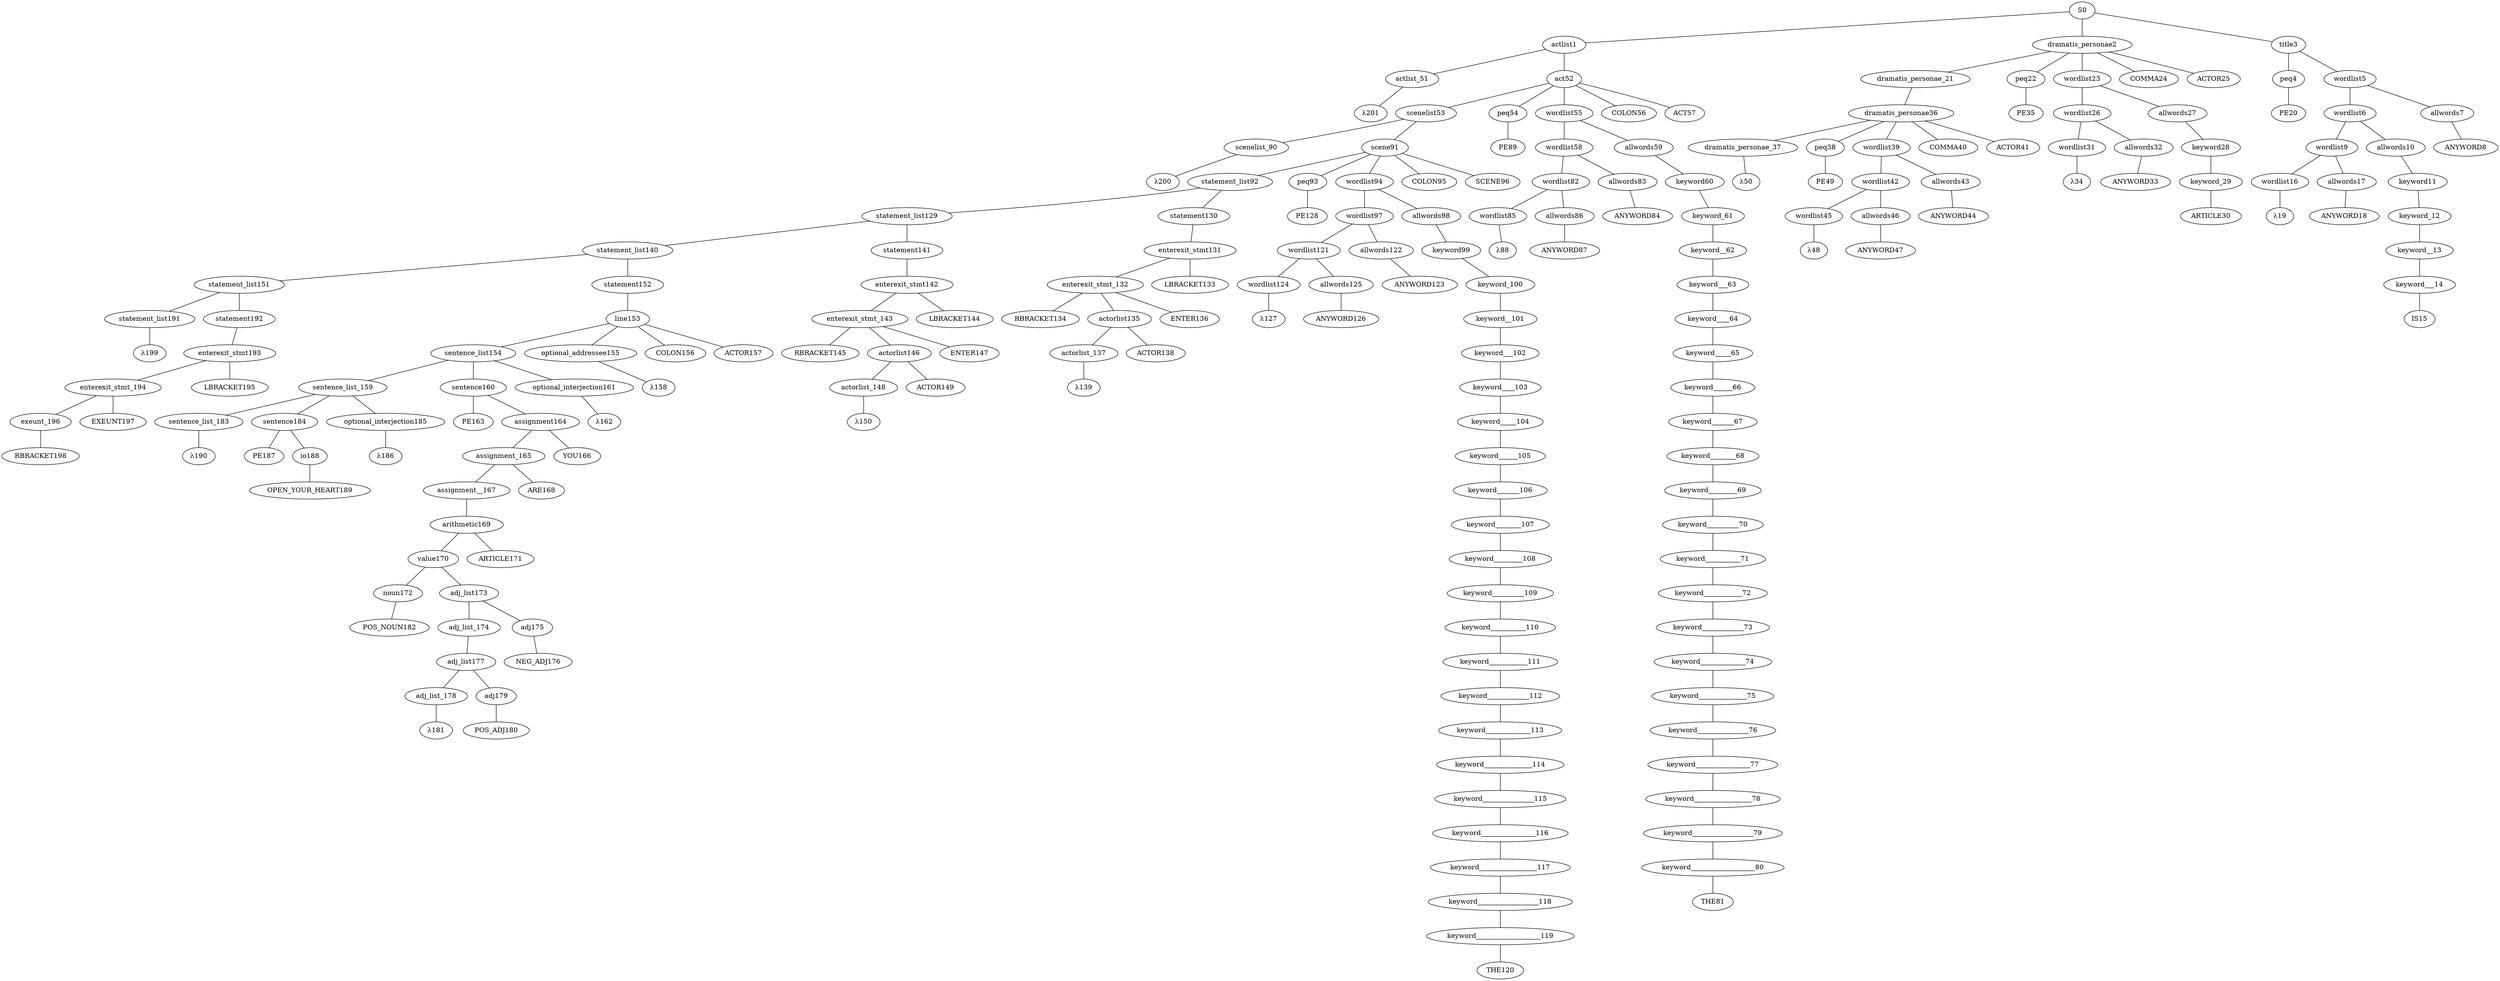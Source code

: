 strict graph {
	S0 -- actlist1
	S0 -- dramatis_personae2
	S0 -- title3

	title3 -- peq4
	title3 -- wordlist5

	wordlist5 -- wordlist6
	wordlist5 -- allwords7

	allwords7 -- ANYWORD8


	wordlist6 -- wordlist9
	wordlist6 -- allwords10

	allwords10 -- keyword11

	keyword11 -- keyword_12

	keyword_12 -- keyword__13

	keyword__13 -- keyword___14

	keyword___14 -- IS15


	wordlist9 -- wordlist16
	wordlist9 -- allwords17

	allwords17 -- ANYWORD18


	wordlist16 -- λ19

	peq4 -- PE20


	dramatis_personae2 -- dramatis_personae_21
	dramatis_personae2 -- peq22
	dramatis_personae2 -- wordlist23
	dramatis_personae2 -- COMMA24
	dramatis_personae2 -- ACTOR25



	wordlist23 -- wordlist26
	wordlist23 -- allwords27

	allwords27 -- keyword28

	keyword28 -- keyword_29

	keyword_29 -- ARTICLE30


	wordlist26 -- wordlist31
	wordlist26 -- allwords32

	allwords32 -- ANYWORD33


	wordlist31 -- λ34

	peq22 -- PE35


	dramatis_personae_21 -- dramatis_personae36

	dramatis_personae36 -- dramatis_personae_37
	dramatis_personae36 -- peq38
	dramatis_personae36 -- wordlist39
	dramatis_personae36 -- COMMA40
	dramatis_personae36 -- ACTOR41



	wordlist39 -- wordlist42
	wordlist39 -- allwords43

	allwords43 -- ANYWORD44


	wordlist42 -- wordlist45
	wordlist42 -- allwords46

	allwords46 -- ANYWORD47


	wordlist45 -- λ48

	peq38 -- PE49


	dramatis_personae_37 -- λ50

	actlist1 -- actlist_51
	actlist1 -- act52

	act52 -- scenelist53
	act52 -- peq54
	act52 -- wordlist55
	act52 -- COLON56
	act52 -- ACT57



	wordlist55 -- wordlist58
	wordlist55 -- allwords59

	allwords59 -- keyword60

	keyword60 -- keyword_61

	keyword_61 -- keyword__62

	keyword__62 -- keyword___63

	keyword___63 -- keyword____64

	keyword____64 -- keyword_____65

	keyword_____65 -- keyword______66

	keyword______66 -- keyword_______67

	keyword_______67 -- keyword________68

	keyword________68 -- keyword_________69

	keyword_________69 -- keyword__________70

	keyword__________70 -- keyword___________71

	keyword___________71 -- keyword____________72

	keyword____________72 -- keyword_____________73

	keyword_____________73 -- keyword______________74

	keyword______________74 -- keyword_______________75

	keyword_______________75 -- keyword________________76

	keyword________________76 -- keyword_________________77

	keyword_________________77 -- keyword__________________78

	keyword__________________78 -- keyword___________________79

	keyword___________________79 -- keyword____________________80

	keyword____________________80 -- THE81


	wordlist58 -- wordlist82
	wordlist58 -- allwords83

	allwords83 -- ANYWORD84


	wordlist82 -- wordlist85
	wordlist82 -- allwords86

	allwords86 -- ANYWORD87


	wordlist85 -- λ88

	peq54 -- PE89


	scenelist53 -- scenelist_90
	scenelist53 -- scene91

	scene91 -- statement_list92
	scene91 -- peq93
	scene91 -- wordlist94
	scene91 -- COLON95
	scene91 -- SCENE96



	wordlist94 -- wordlist97
	wordlist94 -- allwords98

	allwords98 -- keyword99

	keyword99 -- keyword_100

	keyword_100 -- keyword__101

	keyword__101 -- keyword___102

	keyword___102 -- keyword____103

	keyword____103 -- keyword_____104

	keyword_____104 -- keyword______105

	keyword______105 -- keyword_______106

	keyword_______106 -- keyword________107

	keyword________107 -- keyword_________108

	keyword_________108 -- keyword__________109

	keyword__________109 -- keyword___________110

	keyword___________110 -- keyword____________111

	keyword____________111 -- keyword_____________112

	keyword_____________112 -- keyword______________113

	keyword______________113 -- keyword_______________114

	keyword_______________114 -- keyword________________115

	keyword________________115 -- keyword_________________116

	keyword_________________116 -- keyword__________________117

	keyword__________________117 -- keyword___________________118

	keyword___________________118 -- keyword____________________119

	keyword____________________119 -- THE120


	wordlist97 -- wordlist121
	wordlist97 -- allwords122

	allwords122 -- ANYWORD123


	wordlist121 -- wordlist124
	wordlist121 -- allwords125

	allwords125 -- ANYWORD126


	wordlist124 -- λ127

	peq93 -- PE128


	statement_list92 -- statement_list129
	statement_list92 -- statement130

	statement130 -- enterexit_stmt131

	enterexit_stmt131 -- enterexit_stmt_132
	enterexit_stmt131 -- LBRACKET133


	enterexit_stmt_132 -- RBRACKET134
	enterexit_stmt_132 -- actorlist135
	enterexit_stmt_132 -- ENTER136


	actorlist135 -- actorlist_137
	actorlist135 -- ACTOR138


	actorlist_137 -- λ139


	statement_list129 -- statement_list140
	statement_list129 -- statement141

	statement141 -- enterexit_stmt142

	enterexit_stmt142 -- enterexit_stmt_143
	enterexit_stmt142 -- LBRACKET144


	enterexit_stmt_143 -- RBRACKET145
	enterexit_stmt_143 -- actorlist146
	enterexit_stmt_143 -- ENTER147


	actorlist146 -- actorlist_148
	actorlist146 -- ACTOR149


	actorlist_148 -- λ150


	statement_list140 -- statement_list151
	statement_list140 -- statement152

	statement152 -- line153

	line153 -- sentence_list154
	line153 -- optional_addressee155
	line153 -- COLON156
	line153 -- ACTOR157



	optional_addressee155 -- λ158

	sentence_list154 -- sentence_list_159
	sentence_list154 -- sentence160
	sentence_list154 -- optional_interjection161

	optional_interjection161 -- λ162

	sentence160 -- PE163
	sentence160 -- assignment164

	assignment164 -- assignment_165
	assignment164 -- YOU166


	assignment_165 -- assignment__167
	assignment_165 -- ARE168


	assignment__167 -- arithmetic169

	arithmetic169 -- value170
	arithmetic169 -- ARTICLE171


	value170 -- noun172
	value170 -- adj_list173

	adj_list173 -- adj_list_174
	adj_list173 -- adj175

	adj175 -- NEG_ADJ176


	adj_list_174 -- adj_list177

	adj_list177 -- adj_list_178
	adj_list177 -- adj179

	adj179 -- POS_ADJ180


	adj_list_178 -- λ181

	noun172 -- POS_NOUN182



	sentence_list_159 -- sentence_list_183
	sentence_list_159 -- sentence184
	sentence_list_159 -- optional_interjection185

	optional_interjection185 -- λ186

	sentence184 -- PE187
	sentence184 -- io188

	io188 -- OPEN_YOUR_HEART189



	sentence_list_183 -- λ190

	statement_list151 -- statement_list191
	statement_list151 -- statement192

	statement192 -- enterexit_stmt193

	enterexit_stmt193 -- enterexit_stmt_194
	enterexit_stmt193 -- LBRACKET195


	enterexit_stmt_194 -- exeunt_196
	enterexit_stmt_194 -- EXEUNT197


	exeunt_196 -- RBRACKET198


	statement_list191 -- λ199

	scenelist_90 -- λ200

	actlist_51 -- λ201


}